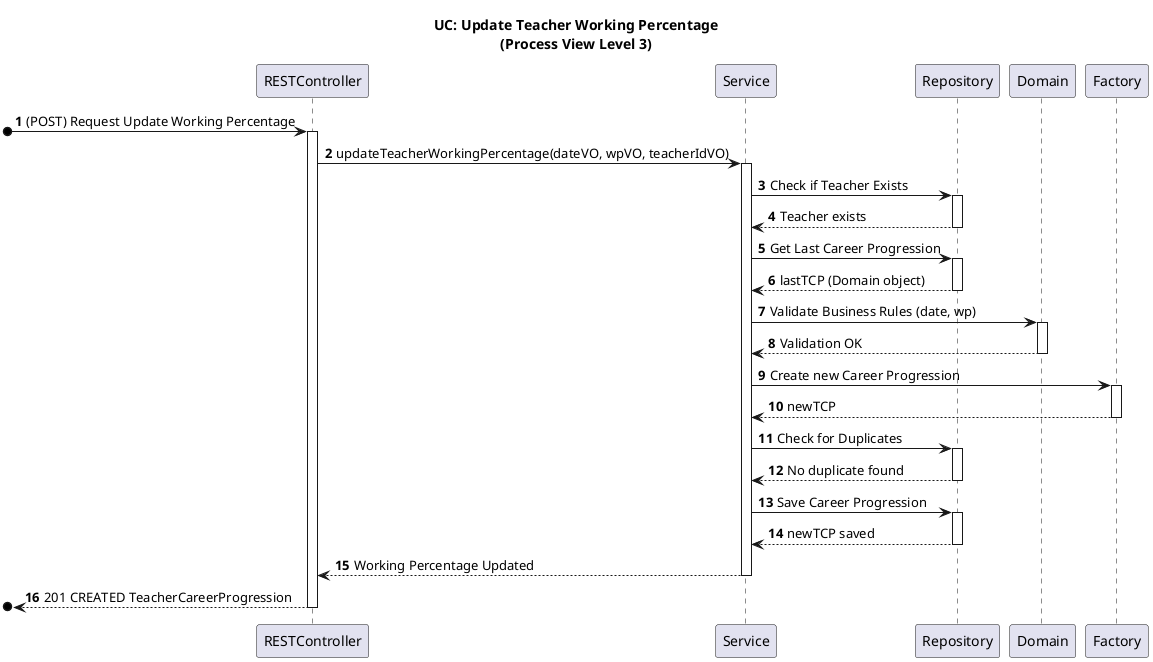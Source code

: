 @startuml

title UC: Update Teacher Working Percentage\n(Process View Level 3)
autonumber

participant "RESTController" as RC
participant "Service" as S
participant "Repository" as R
participant "Domain" as D
participant "Factory" as F

[o-> RC: (POST) Request Update Working Percentage
activate RC
RC -> S: updateTeacherWorkingPercentage(dateVO, wpVO, teacherIdVO)
activate S

S -> R: Check if Teacher Exists
activate R
R --> S: Teacher exists
deactivate R

S -> R: Get Last Career Progression
activate R
R --> S: lastTCP (Domain object)
deactivate R

S -> D: Validate Business Rules (date, wp)
activate D
D --> S: Validation OK
deactivate D

S -> F: Create new Career Progression
activate F
F --> S: newTCP
deactivate F

S -> R: Check for Duplicates
activate R
R --> S: No duplicate found
deactivate R

S -> R: Save Career Progression
activate R
R --> S: newTCP saved
deactivate R

S --> RC: Working Percentage Updated
deactivate S
[o<-- RC: 201 CREATED TeacherCareerProgression
deactivate RC

@enduml
